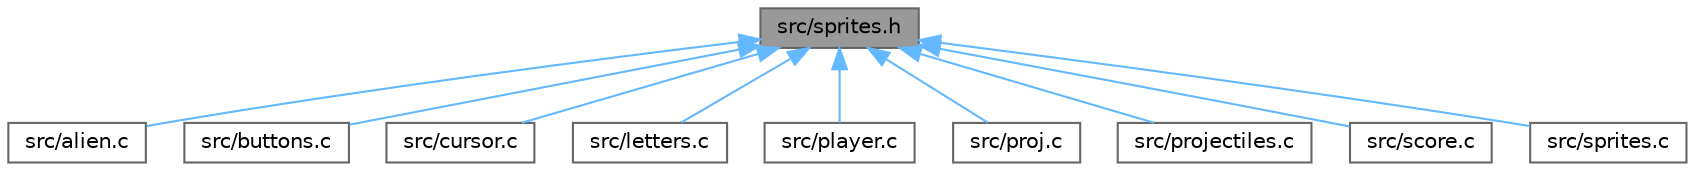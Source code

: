 digraph "src/sprites.h"
{
 // LATEX_PDF_SIZE
  bgcolor="transparent";
  edge [fontname=Helvetica,fontsize=10,labelfontname=Helvetica,labelfontsize=10];
  node [fontname=Helvetica,fontsize=10,shape=box,height=0.2,width=0.4];
  Node1 [id="Node000001",label="src/sprites.h",height=0.2,width=0.4,color="gray40", fillcolor="grey60", style="filled", fontcolor="black",tooltip="Header file for sprite loading and handling functions."];
  Node1 -> Node2 [id="edge10_Node000001_Node000002",dir="back",color="steelblue1",style="solid",tooltip=" "];
  Node2 [id="Node000002",label="src/alien.c",height=0.2,width=0.4,color="grey40", fillcolor="white", style="filled",URL="$alien_8c_source.html",tooltip=" "];
  Node1 -> Node3 [id="edge11_Node000001_Node000003",dir="back",color="steelblue1",style="solid",tooltip=" "];
  Node3 [id="Node000003",label="src/buttons.c",height=0.2,width=0.4,color="grey40", fillcolor="white", style="filled",URL="$buttons_8c_source.html",tooltip=" "];
  Node1 -> Node4 [id="edge12_Node000001_Node000004",dir="back",color="steelblue1",style="solid",tooltip=" "];
  Node4 [id="Node000004",label="src/cursor.c",height=0.2,width=0.4,color="grey40", fillcolor="white", style="filled",URL="$cursor_8c_source.html",tooltip=" "];
  Node1 -> Node5 [id="edge13_Node000001_Node000005",dir="back",color="steelblue1",style="solid",tooltip=" "];
  Node5 [id="Node000005",label="src/letters.c",height=0.2,width=0.4,color="grey40", fillcolor="white", style="filled",URL="$letters_8c_source.html",tooltip=" "];
  Node1 -> Node6 [id="edge14_Node000001_Node000006",dir="back",color="steelblue1",style="solid",tooltip=" "];
  Node6 [id="Node000006",label="src/player.c",height=0.2,width=0.4,color="grey40", fillcolor="white", style="filled",URL="$player_8c_source.html",tooltip=" "];
  Node1 -> Node7 [id="edge15_Node000001_Node000007",dir="back",color="steelblue1",style="solid",tooltip=" "];
  Node7 [id="Node000007",label="src/proj.c",height=0.2,width=0.4,color="grey40", fillcolor="white", style="filled",URL="$proj_8c.html",tooltip="This file contains the main implementation of the game project."];
  Node1 -> Node8 [id="edge16_Node000001_Node000008",dir="back",color="steelblue1",style="solid",tooltip=" "];
  Node8 [id="Node000008",label="src/projectiles.c",height=0.2,width=0.4,color="grey40", fillcolor="white", style="filled",URL="$projectiles_8c_source.html",tooltip=" "];
  Node1 -> Node9 [id="edge17_Node000001_Node000009",dir="back",color="steelblue1",style="solid",tooltip=" "];
  Node9 [id="Node000009",label="src/score.c",height=0.2,width=0.4,color="grey40", fillcolor="white", style="filled",URL="$score_8c_source.html",tooltip=" "];
  Node1 -> Node10 [id="edge18_Node000001_Node000010",dir="back",color="steelblue1",style="solid",tooltip=" "];
  Node10 [id="Node000010",label="src/sprites.c",height=0.2,width=0.4,color="grey40", fillcolor="white", style="filled",URL="$sprites_8c_source.html",tooltip=" "];
}
